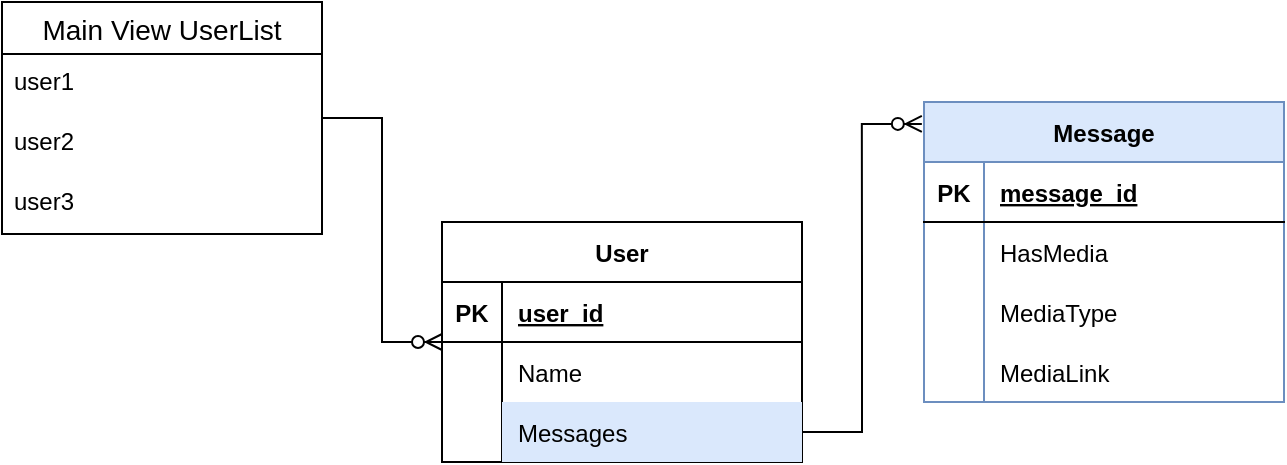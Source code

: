 <mxfile version="20.8.10" type="github">
  <diagram id="R2lEEEUBdFMjLlhIrx00" name="Page-1">
    <mxGraphModel dx="1394" dy="797" grid="1" gridSize="10" guides="1" tooltips="1" connect="1" arrows="1" fold="1" page="1" pageScale="1" pageWidth="850" pageHeight="1100" math="0" shadow="0" extFonts="Permanent Marker^https://fonts.googleapis.com/css?family=Permanent+Marker">
      <root>
        <mxCell id="0" />
        <mxCell id="1" parent="0" />
        <mxCell id="Ew2pLjnZisU-6NNki3YD-14" value="Main View UserList" style="swimlane;fontStyle=0;childLayout=stackLayout;horizontal=1;startSize=26;horizontalStack=0;resizeParent=1;resizeParentMax=0;resizeLast=0;collapsible=1;marginBottom=0;align=center;fontSize=14;sketch=0;" vertex="1" parent="1">
          <mxGeometry x="120" y="100" width="160" height="116" as="geometry" />
        </mxCell>
        <mxCell id="Ew2pLjnZisU-6NNki3YD-15" value="user1" style="text;strokeColor=none;fillColor=none;spacingLeft=4;spacingRight=4;overflow=hidden;rotatable=0;points=[[0,0.5],[1,0.5]];portConstraint=eastwest;fontSize=12;" vertex="1" parent="Ew2pLjnZisU-6NNki3YD-14">
          <mxGeometry y="26" width="160" height="30" as="geometry" />
        </mxCell>
        <mxCell id="Ew2pLjnZisU-6NNki3YD-16" value="user2" style="text;strokeColor=none;fillColor=none;spacingLeft=4;spacingRight=4;overflow=hidden;rotatable=0;points=[[0,0.5],[1,0.5]];portConstraint=eastwest;fontSize=12;" vertex="1" parent="Ew2pLjnZisU-6NNki3YD-14">
          <mxGeometry y="56" width="160" height="30" as="geometry" />
        </mxCell>
        <mxCell id="Ew2pLjnZisU-6NNki3YD-17" value="user3" style="text;strokeColor=none;fillColor=none;spacingLeft=4;spacingRight=4;overflow=hidden;rotatable=0;points=[[0,0.5],[1,0.5]];portConstraint=eastwest;fontSize=12;" vertex="1" parent="Ew2pLjnZisU-6NNki3YD-14">
          <mxGeometry y="86" width="160" height="30" as="geometry" />
        </mxCell>
        <mxCell id="Ew2pLjnZisU-6NNki3YD-18" value="User" style="shape=table;startSize=30;container=1;collapsible=1;childLayout=tableLayout;fixedRows=1;rowLines=0;fontStyle=1;align=center;resizeLast=1;sketch=0;" vertex="1" parent="1">
          <mxGeometry x="340" y="210" width="180" height="120" as="geometry" />
        </mxCell>
        <mxCell id="Ew2pLjnZisU-6NNki3YD-19" value="" style="shape=tableRow;horizontal=0;startSize=0;swimlaneHead=0;swimlaneBody=0;fillColor=none;collapsible=0;dropTarget=0;points=[[0,0.5],[1,0.5]];portConstraint=eastwest;top=0;left=0;right=0;bottom=1;sketch=0;" vertex="1" parent="Ew2pLjnZisU-6NNki3YD-18">
          <mxGeometry y="30" width="180" height="30" as="geometry" />
        </mxCell>
        <mxCell id="Ew2pLjnZisU-6NNki3YD-20" value="PK" style="shape=partialRectangle;connectable=0;fillColor=none;top=0;left=0;bottom=0;right=0;fontStyle=1;overflow=hidden;sketch=0;" vertex="1" parent="Ew2pLjnZisU-6NNki3YD-19">
          <mxGeometry width="30" height="30" as="geometry">
            <mxRectangle width="30" height="30" as="alternateBounds" />
          </mxGeometry>
        </mxCell>
        <mxCell id="Ew2pLjnZisU-6NNki3YD-21" value="user_id" style="shape=partialRectangle;connectable=0;fillColor=none;top=0;left=0;bottom=0;right=0;align=left;spacingLeft=6;fontStyle=5;overflow=hidden;sketch=0;" vertex="1" parent="Ew2pLjnZisU-6NNki3YD-19">
          <mxGeometry x="30" width="150" height="30" as="geometry">
            <mxRectangle width="150" height="30" as="alternateBounds" />
          </mxGeometry>
        </mxCell>
        <mxCell id="Ew2pLjnZisU-6NNki3YD-22" value="" style="shape=tableRow;horizontal=0;startSize=0;swimlaneHead=0;swimlaneBody=0;fillColor=none;collapsible=0;dropTarget=0;points=[[0,0.5],[1,0.5]];portConstraint=eastwest;top=0;left=0;right=0;bottom=0;sketch=0;" vertex="1" parent="Ew2pLjnZisU-6NNki3YD-18">
          <mxGeometry y="60" width="180" height="30" as="geometry" />
        </mxCell>
        <mxCell id="Ew2pLjnZisU-6NNki3YD-23" value="" style="shape=partialRectangle;connectable=0;fillColor=none;top=0;left=0;bottom=0;right=0;editable=1;overflow=hidden;sketch=0;" vertex="1" parent="Ew2pLjnZisU-6NNki3YD-22">
          <mxGeometry width="30" height="30" as="geometry">
            <mxRectangle width="30" height="30" as="alternateBounds" />
          </mxGeometry>
        </mxCell>
        <mxCell id="Ew2pLjnZisU-6NNki3YD-24" value="Name" style="shape=partialRectangle;connectable=0;fillColor=none;top=0;left=0;bottom=0;right=0;align=left;spacingLeft=6;overflow=hidden;sketch=0;" vertex="1" parent="Ew2pLjnZisU-6NNki3YD-22">
          <mxGeometry x="30" width="150" height="30" as="geometry">
            <mxRectangle width="150" height="30" as="alternateBounds" />
          </mxGeometry>
        </mxCell>
        <mxCell id="Ew2pLjnZisU-6NNki3YD-25" value="" style="shape=tableRow;horizontal=0;startSize=0;swimlaneHead=0;swimlaneBody=0;fillColor=none;collapsible=0;dropTarget=0;points=[[0,0.5],[1,0.5]];portConstraint=eastwest;top=0;left=0;right=0;bottom=0;sketch=0;" vertex="1" parent="Ew2pLjnZisU-6NNki3YD-18">
          <mxGeometry y="90" width="180" height="30" as="geometry" />
        </mxCell>
        <mxCell id="Ew2pLjnZisU-6NNki3YD-26" value="" style="shape=partialRectangle;connectable=0;fillColor=none;top=0;left=0;bottom=0;right=0;editable=1;overflow=hidden;sketch=0;" vertex="1" parent="Ew2pLjnZisU-6NNki3YD-25">
          <mxGeometry width="30" height="30" as="geometry">
            <mxRectangle width="30" height="30" as="alternateBounds" />
          </mxGeometry>
        </mxCell>
        <mxCell id="Ew2pLjnZisU-6NNki3YD-27" value="Messages" style="shape=partialRectangle;connectable=0;fillColor=#dae8fc;top=0;left=0;bottom=0;right=0;align=left;spacingLeft=6;overflow=hidden;sketch=0;strokeColor=#6c8ebf;" vertex="1" parent="Ew2pLjnZisU-6NNki3YD-25">
          <mxGeometry x="30" width="150" height="30" as="geometry">
            <mxRectangle width="150" height="30" as="alternateBounds" />
          </mxGeometry>
        </mxCell>
        <mxCell id="Ew2pLjnZisU-6NNki3YD-34" value="" style="edgeStyle=entityRelationEdgeStyle;fontSize=12;html=1;endArrow=ERzeroToMany;endFill=1;rounded=0;shadow=0;sketch=0;" edge="1" parent="1" source="Ew2pLjnZisU-6NNki3YD-14" target="Ew2pLjnZisU-6NNki3YD-18">
          <mxGeometry width="100" height="100" relative="1" as="geometry">
            <mxPoint x="370" y="460" as="sourcePoint" />
            <mxPoint x="470" y="360" as="targetPoint" />
          </mxGeometry>
        </mxCell>
        <mxCell id="Ew2pLjnZisU-6NNki3YD-39" value="Message" style="shape=table;startSize=30;container=1;collapsible=1;childLayout=tableLayout;fixedRows=1;rowLines=0;fontStyle=1;align=center;resizeLast=1;sketch=0;fillColor=#dae8fc;strokeColor=#6c8ebf;" vertex="1" parent="1">
          <mxGeometry x="581" y="150" width="180" height="150" as="geometry" />
        </mxCell>
        <mxCell id="Ew2pLjnZisU-6NNki3YD-40" value="" style="shape=tableRow;horizontal=0;startSize=0;swimlaneHead=0;swimlaneBody=0;fillColor=none;collapsible=0;dropTarget=0;points=[[0,0.5],[1,0.5]];portConstraint=eastwest;top=0;left=0;right=0;bottom=1;sketch=0;" vertex="1" parent="Ew2pLjnZisU-6NNki3YD-39">
          <mxGeometry y="30" width="180" height="30" as="geometry" />
        </mxCell>
        <mxCell id="Ew2pLjnZisU-6NNki3YD-41" value="PK" style="shape=partialRectangle;connectable=0;fillColor=none;top=0;left=0;bottom=0;right=0;fontStyle=1;overflow=hidden;sketch=0;" vertex="1" parent="Ew2pLjnZisU-6NNki3YD-40">
          <mxGeometry width="30" height="30" as="geometry">
            <mxRectangle width="30" height="30" as="alternateBounds" />
          </mxGeometry>
        </mxCell>
        <mxCell id="Ew2pLjnZisU-6NNki3YD-42" value="message_id" style="shape=partialRectangle;connectable=0;fillColor=none;top=0;left=0;bottom=0;right=0;align=left;spacingLeft=6;fontStyle=5;overflow=hidden;sketch=0;" vertex="1" parent="Ew2pLjnZisU-6NNki3YD-40">
          <mxGeometry x="30" width="150" height="30" as="geometry">
            <mxRectangle width="150" height="30" as="alternateBounds" />
          </mxGeometry>
        </mxCell>
        <mxCell id="Ew2pLjnZisU-6NNki3YD-43" value="" style="shape=tableRow;horizontal=0;startSize=0;swimlaneHead=0;swimlaneBody=0;fillColor=none;collapsible=0;dropTarget=0;points=[[0,0.5],[1,0.5]];portConstraint=eastwest;top=0;left=0;right=0;bottom=0;sketch=0;" vertex="1" parent="Ew2pLjnZisU-6NNki3YD-39">
          <mxGeometry y="60" width="180" height="30" as="geometry" />
        </mxCell>
        <mxCell id="Ew2pLjnZisU-6NNki3YD-44" value="" style="shape=partialRectangle;connectable=0;fillColor=none;top=0;left=0;bottom=0;right=0;editable=1;overflow=hidden;sketch=0;" vertex="1" parent="Ew2pLjnZisU-6NNki3YD-43">
          <mxGeometry width="30" height="30" as="geometry">
            <mxRectangle width="30" height="30" as="alternateBounds" />
          </mxGeometry>
        </mxCell>
        <mxCell id="Ew2pLjnZisU-6NNki3YD-45" value="HasMedia" style="shape=partialRectangle;connectable=0;fillColor=none;top=0;left=0;bottom=0;right=0;align=left;spacingLeft=6;overflow=hidden;sketch=0;" vertex="1" parent="Ew2pLjnZisU-6NNki3YD-43">
          <mxGeometry x="30" width="150" height="30" as="geometry">
            <mxRectangle width="150" height="30" as="alternateBounds" />
          </mxGeometry>
        </mxCell>
        <mxCell id="Ew2pLjnZisU-6NNki3YD-46" value="" style="shape=tableRow;horizontal=0;startSize=0;swimlaneHead=0;swimlaneBody=0;fillColor=none;collapsible=0;dropTarget=0;points=[[0,0.5],[1,0.5]];portConstraint=eastwest;top=0;left=0;right=0;bottom=0;sketch=0;" vertex="1" parent="Ew2pLjnZisU-6NNki3YD-39">
          <mxGeometry y="90" width="180" height="30" as="geometry" />
        </mxCell>
        <mxCell id="Ew2pLjnZisU-6NNki3YD-47" value="" style="shape=partialRectangle;connectable=0;fillColor=none;top=0;left=0;bottom=0;right=0;editable=1;overflow=hidden;sketch=0;" vertex="1" parent="Ew2pLjnZisU-6NNki3YD-46">
          <mxGeometry width="30" height="30" as="geometry">
            <mxRectangle width="30" height="30" as="alternateBounds" />
          </mxGeometry>
        </mxCell>
        <mxCell id="Ew2pLjnZisU-6NNki3YD-48" value="MediaType" style="shape=partialRectangle;connectable=0;fillColor=none;top=0;left=0;bottom=0;right=0;align=left;spacingLeft=6;overflow=hidden;sketch=0;" vertex="1" parent="Ew2pLjnZisU-6NNki3YD-46">
          <mxGeometry x="30" width="150" height="30" as="geometry">
            <mxRectangle width="150" height="30" as="alternateBounds" />
          </mxGeometry>
        </mxCell>
        <mxCell id="Ew2pLjnZisU-6NNki3YD-49" value="" style="shape=tableRow;horizontal=0;startSize=0;swimlaneHead=0;swimlaneBody=0;fillColor=none;collapsible=0;dropTarget=0;points=[[0,0.5],[1,0.5]];portConstraint=eastwest;top=0;left=0;right=0;bottom=0;sketch=0;" vertex="1" parent="Ew2pLjnZisU-6NNki3YD-39">
          <mxGeometry y="120" width="180" height="30" as="geometry" />
        </mxCell>
        <mxCell id="Ew2pLjnZisU-6NNki3YD-50" value="" style="shape=partialRectangle;connectable=0;fillColor=none;top=0;left=0;bottom=0;right=0;editable=1;overflow=hidden;sketch=0;" vertex="1" parent="Ew2pLjnZisU-6NNki3YD-49">
          <mxGeometry width="30" height="30" as="geometry">
            <mxRectangle width="30" height="30" as="alternateBounds" />
          </mxGeometry>
        </mxCell>
        <mxCell id="Ew2pLjnZisU-6NNki3YD-51" value="MediaLink" style="shape=partialRectangle;connectable=0;fillColor=none;top=0;left=0;bottom=0;right=0;align=left;spacingLeft=6;overflow=hidden;sketch=0;" vertex="1" parent="Ew2pLjnZisU-6NNki3YD-49">
          <mxGeometry x="30" width="150" height="30" as="geometry">
            <mxRectangle width="150" height="30" as="alternateBounds" />
          </mxGeometry>
        </mxCell>
        <mxCell id="Ew2pLjnZisU-6NNki3YD-52" value="" style="edgeStyle=entityRelationEdgeStyle;fontSize=12;html=1;endArrow=ERzeroToMany;endFill=1;rounded=0;shadow=0;sketch=0;entryX=-0.006;entryY=0.073;entryDx=0;entryDy=0;entryPerimeter=0;" edge="1" parent="1" source="Ew2pLjnZisU-6NNki3YD-25" target="Ew2pLjnZisU-6NNki3YD-39">
          <mxGeometry width="100" height="100" relative="1" as="geometry">
            <mxPoint x="370" y="460" as="sourcePoint" />
            <mxPoint x="470" y="360" as="targetPoint" />
          </mxGeometry>
        </mxCell>
      </root>
    </mxGraphModel>
  </diagram>
</mxfile>
